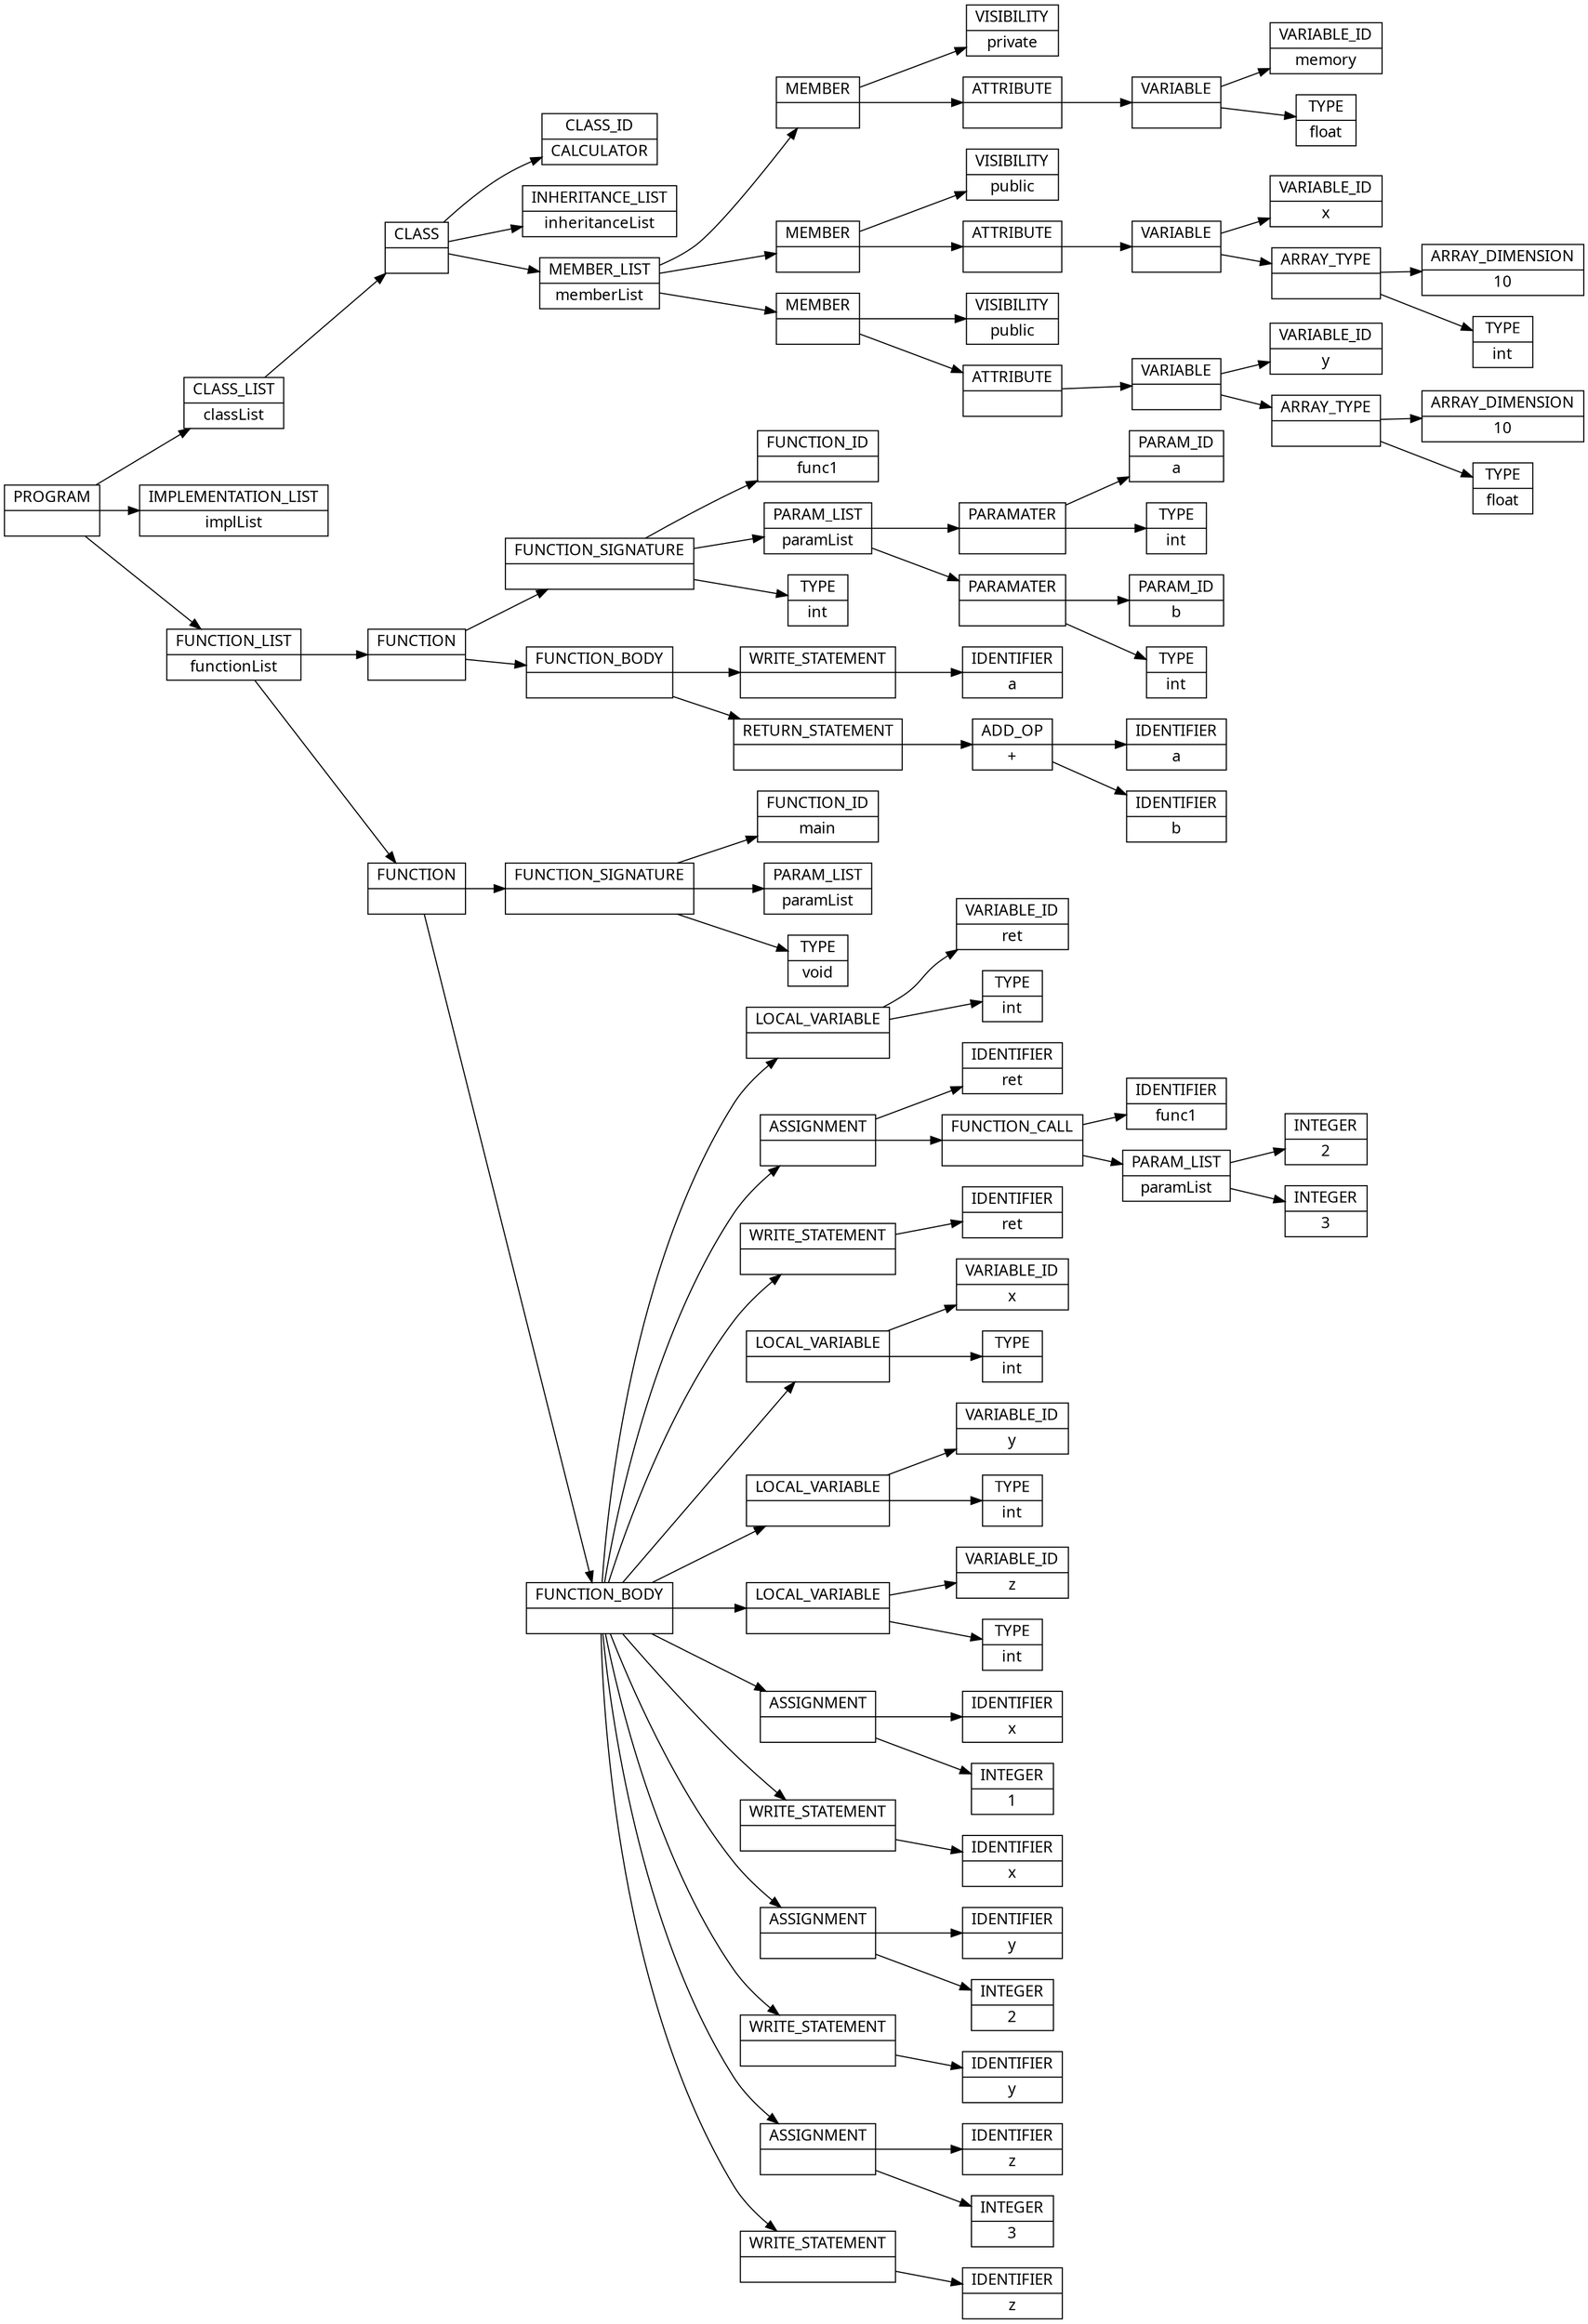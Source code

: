 digraph AST {
  node [shape=record];
    node [fontname=Sans];charset="UTF-8" splines=true splines=spline rankdir =LR
  node3 [label="PROGRAM |  "];
  node0 [label="CLASS_LIST | classList "];
  node29 [label="CLASS |  "];
  node4 [label="CLASS_ID | CALCULATOR "];
  node5 [label="INHERITANCE_LIST | inheritanceList "];
  node6 [label="MEMBER_LIST | memberList "];
  node12 [label="MEMBER |  "];
  node7 [label="VISIBILITY | private "];
  node11 [label="ATTRIBUTE |  "];
  node10 [label="VARIABLE |  "];
  node8 [label="VARIABLE_ID | memory "];
  node9 [label="TYPE | float "];
  node20 [label="MEMBER |  "];
  node13 [label="VISIBILITY | public "];
  node19 [label="ATTRIBUTE |  "];
  node18 [label="VARIABLE |  "];
  node14 [label="VARIABLE_ID | x "];
  node17 [label="ARRAY_TYPE |  "];
  node16 [label="ARRAY_DIMENSION | 10 "];
  node15 [label="TYPE | int "];
  node28 [label="MEMBER |  "];
  node21 [label="VISIBILITY | public "];
  node27 [label="ATTRIBUTE |  "];
  node26 [label="VARIABLE |  "];
  node22 [label="VARIABLE_ID | y "];
  node25 [label="ARRAY_TYPE |  "];
  node24 [label="ARRAY_DIMENSION | 10 "];
  node23 [label="TYPE | float "];
  node1 [label="IMPLEMENTATION_LIST | implList "];
  node2 [label="FUNCTION_LIST | functionList "];
  node47 [label="FUNCTION |  "];
  node39 [label="FUNCTION_SIGNATURE |  "];
  node30 [label="FUNCTION_ID | func1 "];
  node31 [label="PARAM_LIST | paramList "];
  node34 [label="PARAMATER |  "];
  node32 [label="PARAM_ID | a "];
  node33 [label="TYPE | int "];
  node37 [label="PARAMATER |  "];
  node35 [label="PARAM_ID | b "];
  node36 [label="TYPE | int "];
  node38 [label="TYPE | int "];
  node40 [label="FUNCTION_BODY |  "];
  node42 [label="WRITE_STATEMENT |  "];
  node41 [label="IDENTIFIER | a "];
  node46 [label="RETURN_STATEMENT |  "];
  node44 [label="ADD_OP | + "];
  node43 [label="IDENTIFIER | a "];
  node45 [label="IDENTIFIER | b "];
  node93 [label="FUNCTION |  "];
  node51 [label="FUNCTION_SIGNATURE |  "];
  node48 [label="FUNCTION_ID | main "];
  node49 [label="PARAM_LIST | paramList "];
  node50 [label="TYPE | void "];
  node52 [label="FUNCTION_BODY |  "];
  node55 [label="LOCAL_VARIABLE |  "];
  node53 [label="VARIABLE_ID | ret "];
  node54 [label="TYPE | int "];
  node63 [label="ASSIGNMENT |  "];
  node56 [label="IDENTIFIER | ret "];
  node62 [label="FUNCTION_CALL |  "];
  node58 [label="IDENTIFIER | func1 "];
  node59 [label="PARAM_LIST | paramList "];
  node60 [label="INTEGER | 2 "];
  node61 [label="INTEGER | 3 "];
  node65 [label="WRITE_STATEMENT |  "];
  node64 [label="IDENTIFIER | ret "];
  node68 [label="LOCAL_VARIABLE |  "];
  node66 [label="VARIABLE_ID | x "];
  node67 [label="TYPE | int "];
  node71 [label="LOCAL_VARIABLE |  "];
  node69 [label="VARIABLE_ID | y "];
  node70 [label="TYPE | int "];
  node74 [label="LOCAL_VARIABLE |  "];
  node72 [label="VARIABLE_ID | z "];
  node73 [label="TYPE | int "];
  node78 [label="ASSIGNMENT |  "];
  node75 [label="IDENTIFIER | x "];
  node77 [label="INTEGER | 1 "];
  node80 [label="WRITE_STATEMENT |  "];
  node79 [label="IDENTIFIER | x "];
  node84 [label="ASSIGNMENT |  "];
  node81 [label="IDENTIFIER | y "];
  node83 [label="INTEGER | 2 "];
  node86 [label="WRITE_STATEMENT |  "];
  node85 [label="IDENTIFIER | y "];
  node90 [label="ASSIGNMENT |  "];
  node87 [label="IDENTIFIER | z "];
  node89 [label="INTEGER | 3 "];
  node92 [label="WRITE_STATEMENT |  "];
  node91 [label="IDENTIFIER | z "];
  node3 -> node0;
  node0 -> node29;
  node29 -> node4;
  node29 -> node5;
  node29 -> node6;
  node6 -> node12;
  node12 -> node7;
  node12 -> node11;
  node11 -> node10;
  node10 -> node8;
  node10 -> node9;
  node6 -> node20;
  node20 -> node13;
  node20 -> node19;
  node19 -> node18;
  node18 -> node14;
  node18 -> node17;
  node17 -> node16;
  node17 -> node15;
  node6 -> node28;
  node28 -> node21;
  node28 -> node27;
  node27 -> node26;
  node26 -> node22;
  node26 -> node25;
  node25 -> node24;
  node25 -> node23;
  node3 -> node1;
  node3 -> node2;
  node2 -> node47;
  node47 -> node39;
  node39 -> node30;
  node39 -> node31;
  node31 -> node34;
  node34 -> node32;
  node34 -> node33;
  node31 -> node37;
  node37 -> node35;
  node37 -> node36;
  node39 -> node38;
  node47 -> node40;
  node40 -> node42;
  node42 -> node41;
  node40 -> node46;
  node46 -> node44;
  node44 -> node43;
  node44 -> node45;
  node2 -> node93;
  node93 -> node51;
  node51 -> node48;
  node51 -> node49;
  node51 -> node50;
  node93 -> node52;
  node52 -> node55;
  node55 -> node53;
  node55 -> node54;
  node52 -> node63;
  node63 -> node56;
  node63 -> node62;
  node62 -> node58;
  node62 -> node59;
  node59 -> node60;
  node59 -> node61;
  node52 -> node65;
  node65 -> node64;
  node52 -> node68;
  node68 -> node66;
  node68 -> node67;
  node52 -> node71;
  node71 -> node69;
  node71 -> node70;
  node52 -> node74;
  node74 -> node72;
  node74 -> node73;
  node52 -> node78;
  node78 -> node75;
  node78 -> node77;
  node52 -> node80;
  node80 -> node79;
  node52 -> node84;
  node84 -> node81;
  node84 -> node83;
  node52 -> node86;
  node86 -> node85;
  node52 -> node90;
  node90 -> node87;
  node90 -> node89;
  node52 -> node92;
  node92 -> node91;
}
